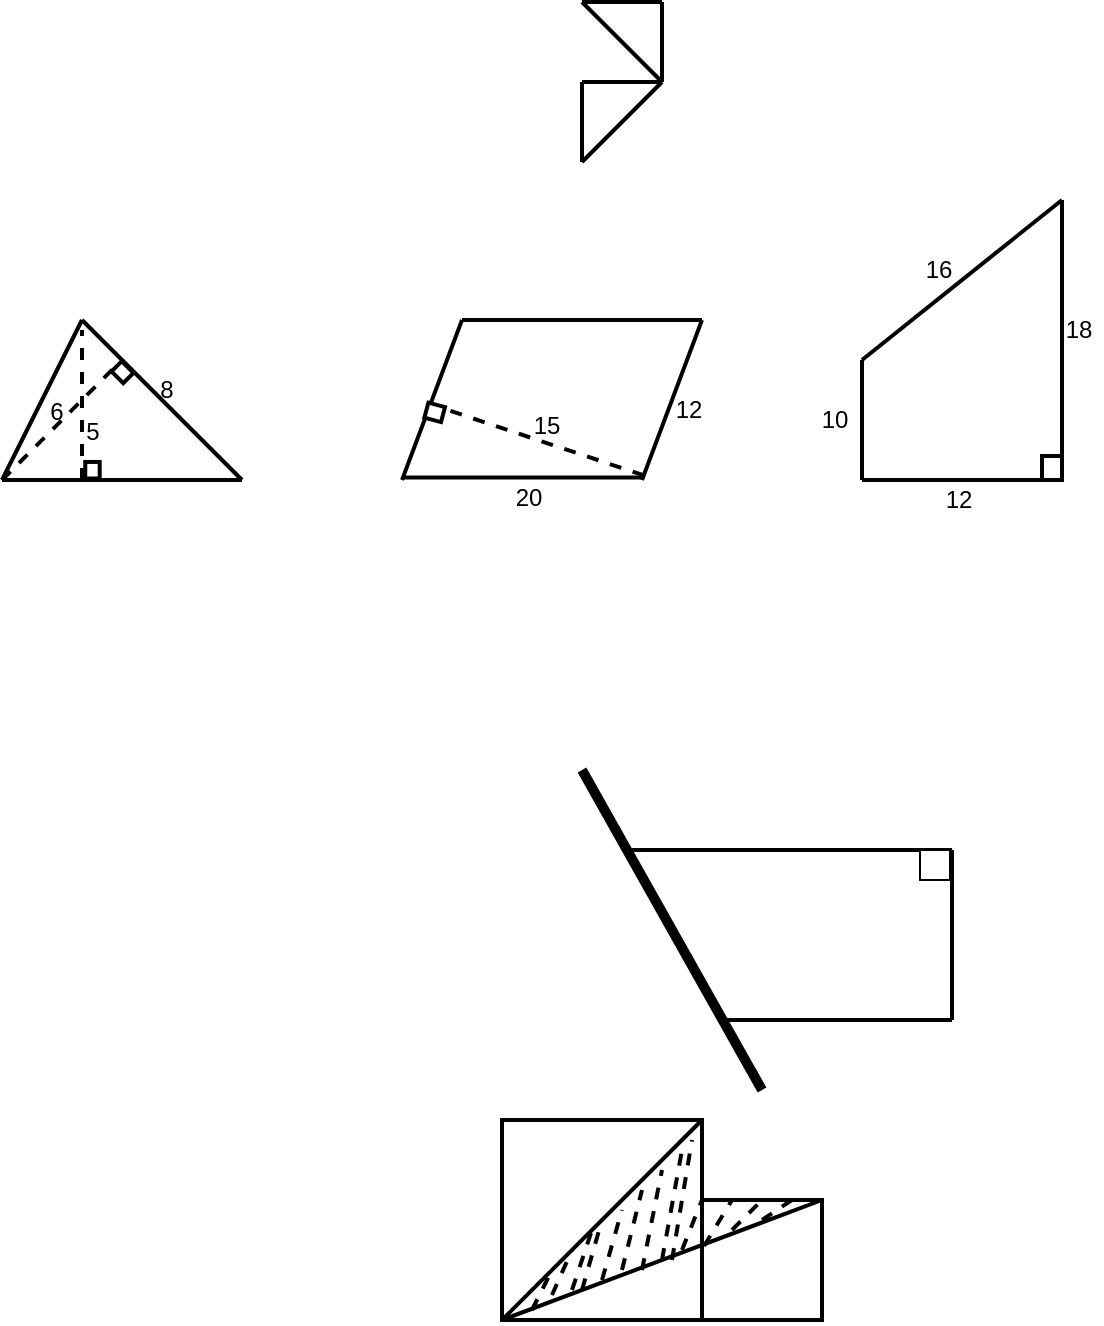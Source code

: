 <mxfile version="16.1.2" type="github">
  <diagram id="NpUMrtAXCsaWanEa29Hl" name="Page-1">
    <mxGraphModel dx="1422" dy="772" grid="1" gridSize="5" guides="1" tooltips="1" connect="1" arrows="1" fold="1" page="1" pageScale="1" pageWidth="827" pageHeight="1169" background="#FFFFFF" math="0" shadow="0">
      <root>
        <mxCell id="0" />
        <mxCell id="1" parent="0" />
        <mxCell id="UUi42nveesJ6nsxAvxsP-1" value="" style="endArrow=none;html=1;rounded=0;strokeWidth=2;" edge="1" parent="1">
          <mxGeometry width="50" height="50" relative="1" as="geometry">
            <mxPoint x="320" y="41" as="sourcePoint" />
            <mxPoint x="360" y="41" as="targetPoint" />
          </mxGeometry>
        </mxCell>
        <mxCell id="UUi42nveesJ6nsxAvxsP-2" value="" style="endArrow=none;html=1;rounded=0;strokeWidth=2;" edge="1" parent="1">
          <mxGeometry width="50" height="50" relative="1" as="geometry">
            <mxPoint x="360" y="81" as="sourcePoint" />
            <mxPoint x="360" y="41" as="targetPoint" />
          </mxGeometry>
        </mxCell>
        <mxCell id="UUi42nveesJ6nsxAvxsP-3" value="" style="endArrow=none;html=1;rounded=0;strokeWidth=2;" edge="1" parent="1">
          <mxGeometry width="50" height="50" relative="1" as="geometry">
            <mxPoint x="320" y="41" as="sourcePoint" />
            <mxPoint x="360" y="81" as="targetPoint" />
          </mxGeometry>
        </mxCell>
        <mxCell id="UUi42nveesJ6nsxAvxsP-4" value="" style="endArrow=none;html=1;rounded=0;strokeWidth=2;" edge="1" parent="1">
          <mxGeometry width="50" height="50" relative="1" as="geometry">
            <mxPoint x="320" y="81" as="sourcePoint" />
            <mxPoint x="360" y="81" as="targetPoint" />
          </mxGeometry>
        </mxCell>
        <mxCell id="UUi42nveesJ6nsxAvxsP-5" value="" style="endArrow=none;html=1;rounded=0;strokeWidth=2;" edge="1" parent="1">
          <mxGeometry width="50" height="50" relative="1" as="geometry">
            <mxPoint x="320" y="81" as="sourcePoint" />
            <mxPoint x="320" y="121" as="targetPoint" />
          </mxGeometry>
        </mxCell>
        <mxCell id="UUi42nveesJ6nsxAvxsP-6" value="" style="endArrow=none;html=1;rounded=0;strokeWidth=2;" edge="1" parent="1">
          <mxGeometry width="50" height="50" relative="1" as="geometry">
            <mxPoint x="360" y="81" as="sourcePoint" />
            <mxPoint x="320" y="121" as="targetPoint" />
          </mxGeometry>
        </mxCell>
        <mxCell id="UUi42nveesJ6nsxAvxsP-8" value="" style="endArrow=none;html=1;rounded=0;strokeColor=#000000;strokeWidth=5;" edge="1" parent="1">
          <mxGeometry width="50" height="50" relative="1" as="geometry">
            <mxPoint x="410" y="585" as="sourcePoint" />
            <mxPoint x="320" y="425" as="targetPoint" />
          </mxGeometry>
        </mxCell>
        <mxCell id="UUi42nveesJ6nsxAvxsP-9" value="" style="endArrow=none;html=1;rounded=0;strokeColor=#000000;strokeWidth=2;" edge="1" parent="1">
          <mxGeometry width="50" height="50" relative="1" as="geometry">
            <mxPoint x="345" y="465" as="sourcePoint" />
            <mxPoint x="505" y="465" as="targetPoint" />
          </mxGeometry>
        </mxCell>
        <mxCell id="UUi42nveesJ6nsxAvxsP-10" value="" style="endArrow=none;html=1;rounded=0;strokeColor=#000000;strokeWidth=2;" edge="1" parent="1">
          <mxGeometry width="50" height="50" relative="1" as="geometry">
            <mxPoint x="505" y="550" as="sourcePoint" />
            <mxPoint x="505" y="465" as="targetPoint" />
          </mxGeometry>
        </mxCell>
        <mxCell id="UUi42nveesJ6nsxAvxsP-11" value="" style="endArrow=none;html=1;rounded=0;strokeColor=#000000;strokeWidth=2;" edge="1" parent="1">
          <mxGeometry width="50" height="50" relative="1" as="geometry">
            <mxPoint x="390" y="550" as="sourcePoint" />
            <mxPoint x="505" y="550" as="targetPoint" />
          </mxGeometry>
        </mxCell>
        <mxCell id="UUi42nveesJ6nsxAvxsP-12" value="" style="rounded=0;whiteSpace=wrap;html=1;strokeWidth=1;" vertex="1" parent="1">
          <mxGeometry x="489" y="465" width="15" height="15" as="geometry" />
        </mxCell>
        <mxCell id="UUi42nveesJ6nsxAvxsP-13" value="" style="rounded=0;whiteSpace=wrap;html=1;strokeWidth=2;" vertex="1" parent="1">
          <mxGeometry x="280" y="600" width="100" height="100" as="geometry" />
        </mxCell>
        <mxCell id="UUi42nveesJ6nsxAvxsP-14" value="" style="rounded=0;whiteSpace=wrap;html=1;strokeWidth=2;" vertex="1" parent="1">
          <mxGeometry x="380" y="640" width="60" height="60" as="geometry" />
        </mxCell>
        <mxCell id="UUi42nveesJ6nsxAvxsP-15" value="" style="endArrow=none;html=1;rounded=0;strokeColor=#000000;strokeWidth=2;entryX=1;entryY=0;entryDx=0;entryDy=0;exitX=0;exitY=1;exitDx=0;exitDy=0;" edge="1" parent="1" source="UUi42nveesJ6nsxAvxsP-13" target="UUi42nveesJ6nsxAvxsP-13">
          <mxGeometry width="50" height="50" relative="1" as="geometry">
            <mxPoint x="270" y="690" as="sourcePoint" />
            <mxPoint x="320" y="640" as="targetPoint" />
          </mxGeometry>
        </mxCell>
        <mxCell id="UUi42nveesJ6nsxAvxsP-16" value="" style="endArrow=none;html=1;rounded=0;strokeColor=#000000;strokeWidth=2;entryX=1;entryY=0;entryDx=0;entryDy=0;" edge="1" parent="1" target="UUi42nveesJ6nsxAvxsP-14">
          <mxGeometry width="50" height="50" relative="1" as="geometry">
            <mxPoint x="280" y="700" as="sourcePoint" />
            <mxPoint x="385" y="605" as="targetPoint" />
          </mxGeometry>
        </mxCell>
        <mxCell id="UUi42nveesJ6nsxAvxsP-17" value="" style="endArrow=none;dashed=1;html=1;rounded=0;strokeColor=#000000;strokeWidth=2;" edge="1" parent="1">
          <mxGeometry width="50" height="50" relative="1" as="geometry">
            <mxPoint x="295" y="695" as="sourcePoint" />
            <mxPoint x="305" y="675" as="targetPoint" />
          </mxGeometry>
        </mxCell>
        <mxCell id="UUi42nveesJ6nsxAvxsP-18" value="" style="endArrow=none;dashed=1;html=1;rounded=0;strokeColor=#000000;strokeWidth=2;" edge="1" parent="1">
          <mxGeometry width="50" height="50" relative="1" as="geometry">
            <mxPoint x="305" y="687.5" as="sourcePoint" />
            <mxPoint x="315" y="665" as="targetPoint" />
          </mxGeometry>
        </mxCell>
        <mxCell id="UUi42nveesJ6nsxAvxsP-20" value="" style="endArrow=none;dashed=1;html=1;rounded=0;strokeColor=#000000;strokeWidth=2;" edge="1" parent="1">
          <mxGeometry width="50" height="50" relative="1" as="geometry">
            <mxPoint x="315" y="685" as="sourcePoint" />
            <mxPoint x="325" y="655" as="targetPoint" />
          </mxGeometry>
        </mxCell>
        <mxCell id="UUi42nveesJ6nsxAvxsP-21" value="" style="endArrow=none;dashed=1;html=1;rounded=0;strokeColor=#000000;strokeWidth=2;" edge="1" parent="1">
          <mxGeometry width="50" height="50" relative="1" as="geometry">
            <mxPoint x="320" y="685" as="sourcePoint" />
            <mxPoint x="330" y="650" as="targetPoint" />
          </mxGeometry>
        </mxCell>
        <mxCell id="UUi42nveesJ6nsxAvxsP-22" value="" style="endArrow=none;dashed=1;html=1;rounded=0;strokeColor=#000000;strokeWidth=2;" edge="1" parent="1">
          <mxGeometry width="50" height="50" relative="1" as="geometry">
            <mxPoint x="330" y="680" as="sourcePoint" />
            <mxPoint x="340" y="645" as="targetPoint" />
          </mxGeometry>
        </mxCell>
        <mxCell id="UUi42nveesJ6nsxAvxsP-23" value="" style="endArrow=none;dashed=1;html=1;rounded=0;strokeColor=#000000;strokeWidth=2;" edge="1" parent="1">
          <mxGeometry width="50" height="50" relative="1" as="geometry">
            <mxPoint x="340" y="675" as="sourcePoint" />
            <mxPoint x="350" y="635" as="targetPoint" />
          </mxGeometry>
        </mxCell>
        <mxCell id="UUi42nveesJ6nsxAvxsP-24" value="" style="endArrow=none;dashed=1;html=1;rounded=0;strokeColor=#000000;strokeWidth=2;" edge="1" parent="1">
          <mxGeometry width="50" height="50" relative="1" as="geometry">
            <mxPoint x="350" y="675" as="sourcePoint" />
            <mxPoint x="360" y="625" as="targetPoint" />
          </mxGeometry>
        </mxCell>
        <mxCell id="UUi42nveesJ6nsxAvxsP-25" value="" style="endArrow=none;dashed=1;html=1;rounded=0;strokeColor=#000000;strokeWidth=2;" edge="1" parent="1">
          <mxGeometry width="50" height="50" relative="1" as="geometry">
            <mxPoint x="360" y="670" as="sourcePoint" />
            <mxPoint x="370" y="615" as="targetPoint" />
          </mxGeometry>
        </mxCell>
        <mxCell id="UUi42nveesJ6nsxAvxsP-26" value="" style="endArrow=none;dashed=1;html=1;rounded=0;strokeColor=#000000;strokeWidth=2;" edge="1" parent="1">
          <mxGeometry width="50" height="50" relative="1" as="geometry">
            <mxPoint x="365" y="670" as="sourcePoint" />
            <mxPoint x="375" y="610" as="targetPoint" />
          </mxGeometry>
        </mxCell>
        <mxCell id="UUi42nveesJ6nsxAvxsP-27" value="" style="endArrow=none;dashed=1;html=1;rounded=0;strokeColor=#000000;strokeWidth=2;entryX=0;entryY=0;entryDx=0;entryDy=0;" edge="1" parent="1" target="UUi42nveesJ6nsxAvxsP-14">
          <mxGeometry width="50" height="50" relative="1" as="geometry">
            <mxPoint x="370" y="665" as="sourcePoint" />
            <mxPoint x="360" y="680" as="targetPoint" />
          </mxGeometry>
        </mxCell>
        <mxCell id="UUi42nveesJ6nsxAvxsP-28" value="" style="endArrow=none;dashed=1;html=1;rounded=0;strokeColor=#000000;strokeWidth=2;entryX=0.25;entryY=0;entryDx=0;entryDy=0;exitX=0.017;exitY=0.383;exitDx=0;exitDy=0;exitPerimeter=0;" edge="1" parent="1" source="UUi42nveesJ6nsxAvxsP-14" target="UUi42nveesJ6nsxAvxsP-14">
          <mxGeometry width="50" height="50" relative="1" as="geometry">
            <mxPoint x="355" y="720" as="sourcePoint" />
            <mxPoint x="365" y="685" as="targetPoint" />
          </mxGeometry>
        </mxCell>
        <mxCell id="UUi42nveesJ6nsxAvxsP-29" value="" style="endArrow=none;dashed=1;html=1;rounded=0;strokeColor=#000000;strokeWidth=2;entryX=0.5;entryY=0;entryDx=0;entryDy=0;" edge="1" parent="1" target="UUi42nveesJ6nsxAvxsP-14">
          <mxGeometry width="50" height="50" relative="1" as="geometry">
            <mxPoint x="395" y="655" as="sourcePoint" />
            <mxPoint x="370" y="690" as="targetPoint" />
          </mxGeometry>
        </mxCell>
        <mxCell id="UUi42nveesJ6nsxAvxsP-30" value="" style="endArrow=none;dashed=1;html=1;rounded=0;strokeColor=#000000;strokeWidth=2;entryX=0.75;entryY=0;entryDx=0;entryDy=0;" edge="1" parent="1" target="UUi42nveesJ6nsxAvxsP-14">
          <mxGeometry width="50" height="50" relative="1" as="geometry">
            <mxPoint x="410" y="650" as="sourcePoint" />
            <mxPoint x="375" y="695" as="targetPoint" />
          </mxGeometry>
        </mxCell>
        <mxCell id="UUi42nveesJ6nsxAvxsP-31" value="" style="endArrow=none;html=1;rounded=0;strokeColor=#000000;strokeWidth=2;" edge="1" parent="1">
          <mxGeometry width="50" height="50" relative="1" as="geometry">
            <mxPoint x="30" y="280" as="sourcePoint" />
            <mxPoint x="70" y="200" as="targetPoint" />
          </mxGeometry>
        </mxCell>
        <mxCell id="UUi42nveesJ6nsxAvxsP-32" value="" style="endArrow=none;html=1;rounded=0;strokeColor=#000000;strokeWidth=2;" edge="1" parent="1">
          <mxGeometry width="50" height="50" relative="1" as="geometry">
            <mxPoint x="30" y="280" as="sourcePoint" />
            <mxPoint x="150" y="280" as="targetPoint" />
          </mxGeometry>
        </mxCell>
        <mxCell id="UUi42nveesJ6nsxAvxsP-33" value="" style="endArrow=none;html=1;rounded=0;strokeColor=#000000;strokeWidth=2;" edge="1" parent="1">
          <mxGeometry width="50" height="50" relative="1" as="geometry">
            <mxPoint x="70" y="200" as="sourcePoint" />
            <mxPoint x="150" y="280" as="targetPoint" />
          </mxGeometry>
        </mxCell>
        <mxCell id="UUi42nveesJ6nsxAvxsP-35" value="" style="endArrow=none;dashed=1;html=1;rounded=0;strokeColor=#000000;strokeWidth=2;" edge="1" parent="1">
          <mxGeometry width="50" height="50" relative="1" as="geometry">
            <mxPoint x="70" y="280" as="sourcePoint" />
            <mxPoint x="70" y="205" as="targetPoint" />
          </mxGeometry>
        </mxCell>
        <mxCell id="UUi42nveesJ6nsxAvxsP-36" value="" style="endArrow=none;dashed=1;html=1;rounded=0;strokeColor=#000000;strokeWidth=2;" edge="1" parent="1">
          <mxGeometry width="50" height="50" relative="1" as="geometry">
            <mxPoint x="30" y="280" as="sourcePoint" />
            <mxPoint x="90" y="220" as="targetPoint" />
          </mxGeometry>
        </mxCell>
        <mxCell id="UUi42nveesJ6nsxAvxsP-37" value="" style="rounded=0;whiteSpace=wrap;html=1;strokeWidth=2;rotation=45;" vertex="1" parent="1">
          <mxGeometry x="86.1" y="222.5" width="8.28" height="7.22" as="geometry" />
        </mxCell>
        <mxCell id="UUi42nveesJ6nsxAvxsP-38" value="" style="rounded=0;whiteSpace=wrap;html=1;strokeWidth=2;rotation=90;" vertex="1" parent="1">
          <mxGeometry x="71.1" y="271.5" width="8.28" height="7.22" as="geometry" />
        </mxCell>
        <mxCell id="UUi42nveesJ6nsxAvxsP-39" value="6" style="text;html=1;align=center;verticalAlign=middle;resizable=0;points=[];autosize=1;strokeColor=none;fillColor=none;" vertex="1" parent="1">
          <mxGeometry x="47" y="236" width="20" height="20" as="geometry" />
        </mxCell>
        <mxCell id="UUi42nveesJ6nsxAvxsP-42" value="5" style="text;html=1;align=center;verticalAlign=middle;resizable=0;points=[];autosize=1;strokeColor=none;fillColor=none;" vertex="1" parent="1">
          <mxGeometry x="65" y="246" width="20" height="20" as="geometry" />
        </mxCell>
        <mxCell id="UUi42nveesJ6nsxAvxsP-43" value="8" style="text;html=1;align=center;verticalAlign=middle;resizable=0;points=[];autosize=1;strokeColor=none;fillColor=none;" vertex="1" parent="1">
          <mxGeometry x="102" y="225" width="20" height="20" as="geometry" />
        </mxCell>
        <mxCell id="UUi42nveesJ6nsxAvxsP-45" value="" style="endArrow=none;html=1;rounded=0;strokeColor=#000000;strokeWidth=2;" edge="1" parent="1">
          <mxGeometry width="50" height="50" relative="1" as="geometry">
            <mxPoint x="230" y="278.72" as="sourcePoint" />
            <mxPoint x="350" y="278.72" as="targetPoint" />
          </mxGeometry>
        </mxCell>
        <mxCell id="UUi42nveesJ6nsxAvxsP-46" value="" style="endArrow=none;html=1;rounded=0;strokeColor=#000000;strokeWidth=2;" edge="1" parent="1">
          <mxGeometry width="50" height="50" relative="1" as="geometry">
            <mxPoint x="230" y="280" as="sourcePoint" />
            <mxPoint x="260" y="200" as="targetPoint" />
          </mxGeometry>
        </mxCell>
        <mxCell id="UUi42nveesJ6nsxAvxsP-47" value="" style="endArrow=none;html=1;rounded=0;strokeColor=#000000;strokeWidth=2;" edge="1" parent="1">
          <mxGeometry width="50" height="50" relative="1" as="geometry">
            <mxPoint x="260" y="200.0" as="sourcePoint" />
            <mxPoint x="380" y="200.0" as="targetPoint" />
          </mxGeometry>
        </mxCell>
        <mxCell id="UUi42nveesJ6nsxAvxsP-48" value="" style="endArrow=none;html=1;rounded=0;strokeColor=#000000;strokeWidth=2;" edge="1" parent="1">
          <mxGeometry width="50" height="50" relative="1" as="geometry">
            <mxPoint x="350" y="280" as="sourcePoint" />
            <mxPoint x="380" y="200" as="targetPoint" />
          </mxGeometry>
        </mxCell>
        <mxCell id="UUi42nveesJ6nsxAvxsP-49" value="" style="endArrow=none;dashed=1;html=1;rounded=0;strokeColor=#000000;strokeWidth=2;" edge="1" parent="1">
          <mxGeometry width="50" height="50" relative="1" as="geometry">
            <mxPoint x="351" y="277.72" as="sourcePoint" />
            <mxPoint x="246" y="242.72" as="targetPoint" />
          </mxGeometry>
        </mxCell>
        <mxCell id="UUi42nveesJ6nsxAvxsP-50" value="" style="rounded=0;whiteSpace=wrap;html=1;strokeWidth=2;rotation=15;" vertex="1" parent="1">
          <mxGeometry x="242.05" y="242.29" width="8.61" height="7.78" as="geometry" />
        </mxCell>
        <mxCell id="UUi42nveesJ6nsxAvxsP-51" value="20" style="text;html=1;align=center;verticalAlign=middle;resizable=0;points=[];autosize=1;strokeColor=none;fillColor=none;" vertex="1" parent="1">
          <mxGeometry x="280" y="278.72" width="25" height="20" as="geometry" />
        </mxCell>
        <mxCell id="UUi42nveesJ6nsxAvxsP-52" value="12" style="text;html=1;align=center;verticalAlign=middle;resizable=0;points=[];autosize=1;strokeColor=none;fillColor=none;" vertex="1" parent="1">
          <mxGeometry x="360" y="235" width="25" height="20" as="geometry" />
        </mxCell>
        <mxCell id="UUi42nveesJ6nsxAvxsP-53" value="15" style="text;html=1;align=center;verticalAlign=middle;resizable=0;points=[];autosize=1;strokeColor=none;fillColor=none;" vertex="1" parent="1">
          <mxGeometry x="289" y="243.29" width="25" height="20" as="geometry" />
        </mxCell>
        <mxCell id="UUi42nveesJ6nsxAvxsP-54" value="" style="endArrow=none;html=1;rounded=0;strokeColor=#000000;strokeWidth=2;" edge="1" parent="1">
          <mxGeometry width="50" height="50" relative="1" as="geometry">
            <mxPoint x="460" y="280" as="sourcePoint" />
            <mxPoint x="560" y="280" as="targetPoint" />
          </mxGeometry>
        </mxCell>
        <mxCell id="UUi42nveesJ6nsxAvxsP-55" value="" style="endArrow=none;html=1;rounded=0;strokeColor=#000000;strokeWidth=2;" edge="1" parent="1">
          <mxGeometry width="50" height="50" relative="1" as="geometry">
            <mxPoint x="460" y="280" as="sourcePoint" />
            <mxPoint x="460" y="220" as="targetPoint" />
          </mxGeometry>
        </mxCell>
        <mxCell id="UUi42nveesJ6nsxAvxsP-56" value="" style="endArrow=none;html=1;rounded=0;strokeColor=#000000;strokeWidth=2;" edge="1" parent="1">
          <mxGeometry width="50" height="50" relative="1" as="geometry">
            <mxPoint x="460" y="220" as="sourcePoint" />
            <mxPoint x="560" y="140" as="targetPoint" />
          </mxGeometry>
        </mxCell>
        <mxCell id="UUi42nveesJ6nsxAvxsP-57" value="" style="endArrow=none;html=1;rounded=0;strokeColor=#000000;strokeWidth=2;" edge="1" parent="1">
          <mxGeometry width="50" height="50" relative="1" as="geometry">
            <mxPoint x="560" y="280" as="sourcePoint" />
            <mxPoint x="560" y="140" as="targetPoint" />
          </mxGeometry>
        </mxCell>
        <mxCell id="UUi42nveesJ6nsxAvxsP-58" value="" style="rounded=0;whiteSpace=wrap;html=1;strokeWidth=2;" vertex="1" parent="1">
          <mxGeometry x="550" y="268" width="10" height="12" as="geometry" />
        </mxCell>
        <mxCell id="UUi42nveesJ6nsxAvxsP-59" value="10" style="text;html=1;align=center;verticalAlign=middle;resizable=0;points=[];autosize=1;strokeColor=none;fillColor=none;" vertex="1" parent="1">
          <mxGeometry x="433" y="240" width="25" height="20" as="geometry" />
        </mxCell>
        <mxCell id="UUi42nveesJ6nsxAvxsP-60" value="12" style="text;html=1;align=center;verticalAlign=middle;resizable=0;points=[];autosize=1;strokeColor=none;fillColor=none;" vertex="1" parent="1">
          <mxGeometry x="495" y="280" width="25" height="20" as="geometry" />
        </mxCell>
        <mxCell id="UUi42nveesJ6nsxAvxsP-61" value="16" style="text;html=1;align=center;verticalAlign=middle;resizable=0;points=[];autosize=1;strokeColor=none;fillColor=none;" vertex="1" parent="1">
          <mxGeometry x="485" y="165" width="25" height="20" as="geometry" />
        </mxCell>
        <mxCell id="UUi42nveesJ6nsxAvxsP-62" value="18" style="text;html=1;align=center;verticalAlign=middle;resizable=0;points=[];autosize=1;strokeColor=none;fillColor=none;" vertex="1" parent="1">
          <mxGeometry x="555" y="195" width="25" height="20" as="geometry" />
        </mxCell>
      </root>
    </mxGraphModel>
  </diagram>
</mxfile>
